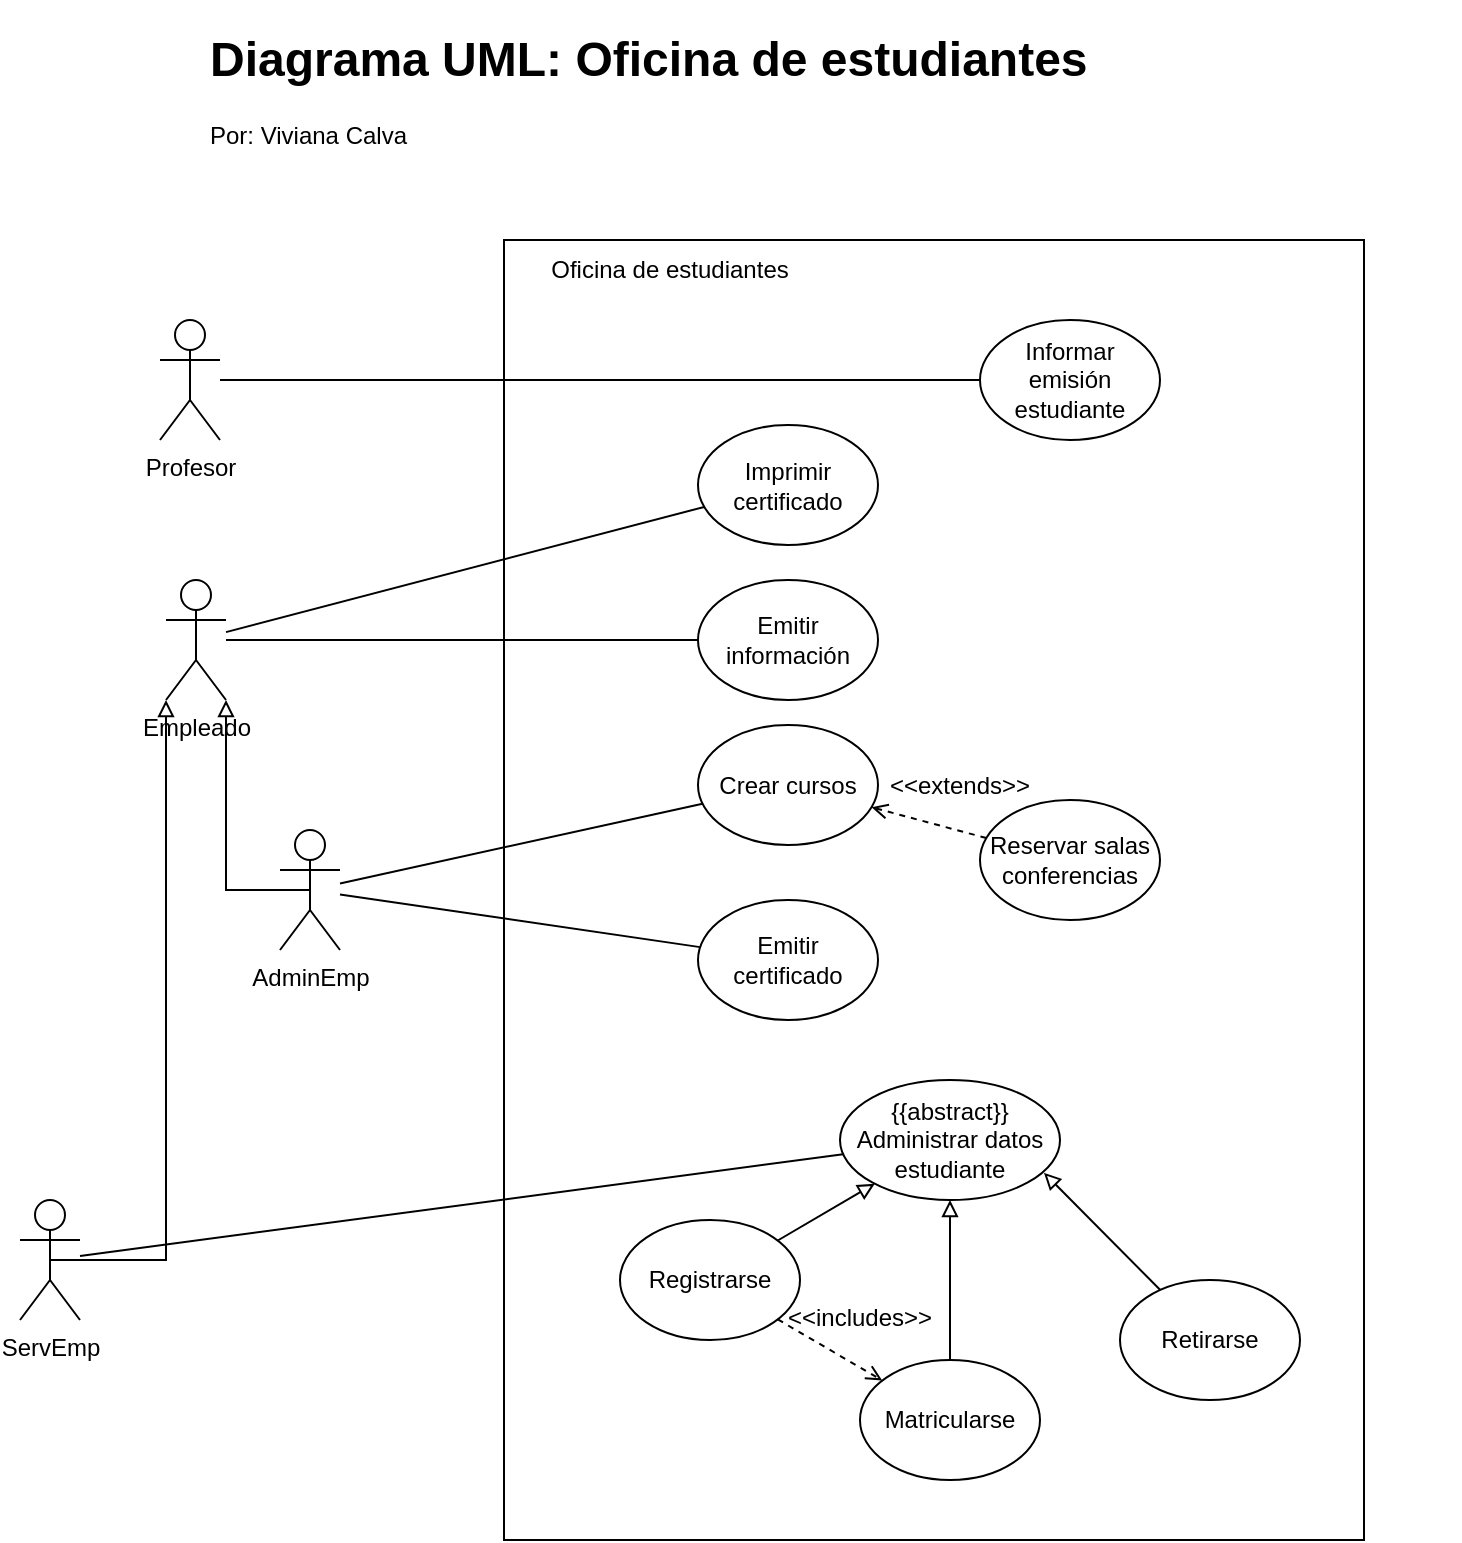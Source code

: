 <mxfile version="20.5.3" type="github">
  <diagram id="TGH8nGTyvCqS8QeC0N7F" name="Página-1">
    <mxGraphModel dx="998" dy="1709" grid="1" gridSize="10" guides="1" tooltips="1" connect="1" arrows="1" fold="1" page="1" pageScale="1" pageWidth="827" pageHeight="1169" math="0" shadow="0">
      <root>
        <mxCell id="0" />
        <mxCell id="1" parent="0" />
        <mxCell id="MBxXQG8jdwiRi0CBgiDr-50" value="" style="rounded=0;whiteSpace=wrap;html=1;" vertex="1" parent="1">
          <mxGeometry x="272" y="30" width="430" height="650" as="geometry" />
        </mxCell>
        <mxCell id="MBxXQG8jdwiRi0CBgiDr-5" value="Profesor" style="shape=umlActor;verticalLabelPosition=bottom;verticalAlign=top;html=1;outlineConnect=0;" vertex="1" parent="1">
          <mxGeometry x="100" y="70" width="30" height="60" as="geometry" />
        </mxCell>
        <mxCell id="MBxXQG8jdwiRi0CBgiDr-6" value="Empleado" style="shape=umlActor;verticalLabelPosition=bottom;verticalAlign=top;html=1;outlineConnect=0;" vertex="1" parent="1">
          <mxGeometry x="103" y="200" width="30" height="60" as="geometry" />
        </mxCell>
        <mxCell id="MBxXQG8jdwiRi0CBgiDr-12" style="edgeStyle=orthogonalEdgeStyle;rounded=0;orthogonalLoop=1;jettySize=auto;html=1;exitX=0.5;exitY=0.5;exitDx=0;exitDy=0;exitPerimeter=0;entryX=1;entryY=1;entryDx=0;entryDy=0;entryPerimeter=0;endArrow=block;endFill=0;" edge="1" parent="1" source="MBxXQG8jdwiRi0CBgiDr-8" target="MBxXQG8jdwiRi0CBgiDr-6">
          <mxGeometry relative="1" as="geometry" />
        </mxCell>
        <mxCell id="MBxXQG8jdwiRi0CBgiDr-8" value="AdminEmp&lt;span style=&quot;color: rgba(0, 0, 0, 0); font-family: monospace; font-size: 0px; text-align: start;&quot;&gt;%3CmxGraphModel%3E%3Croot%3E%3CmxCell%20id%3D%220%22%2F%3E%3CmxCell%20id%3D%221%22%20parent%3D%220%22%2F%3E%3CmxCell%20id%3D%222%22%20value%3D%22Empleado%22%20style%3D%22shape%3DumlActor%3BverticalLabelPosition%3Dbottom%3BverticalAlign%3Dtop%3Bhtml%3D1%3BoutlineConnect%3D0%3B%22%20vertex%3D%221%22%20parent%3D%221%22%3E%3CmxGeometry%20x%3D%22330%22%20y%3D%22420%22%20width%3D%2230%22%20height%3D%2260%22%20as%3D%22geometry%22%2F%3E%3C%2FmxCell%3E%3C%2Froot%3E%3C%2FmxGraphModel%3E&lt;/span&gt;" style="shape=umlActor;verticalLabelPosition=bottom;verticalAlign=top;html=1;outlineConnect=0;" vertex="1" parent="1">
          <mxGeometry x="160" y="325" width="30" height="60" as="geometry" />
        </mxCell>
        <mxCell id="MBxXQG8jdwiRi0CBgiDr-13" style="edgeStyle=orthogonalEdgeStyle;rounded=0;orthogonalLoop=1;jettySize=auto;html=1;exitX=0.5;exitY=0.5;exitDx=0;exitDy=0;exitPerimeter=0;entryX=0;entryY=1;entryDx=0;entryDy=0;entryPerimeter=0;endArrow=block;endFill=0;" edge="1" parent="1" source="MBxXQG8jdwiRi0CBgiDr-9" target="MBxXQG8jdwiRi0CBgiDr-6">
          <mxGeometry relative="1" as="geometry" />
        </mxCell>
        <mxCell id="MBxXQG8jdwiRi0CBgiDr-9" value="ServEmp&lt;span style=&quot;color: rgba(0, 0, 0, 0); font-family: monospace; font-size: 0px; text-align: start;&quot;&gt;%3CmxGraphModel%3E%3Croot%3E%3CmxCell%20id%3D%220%22%2F%3E%3CmxCell%20id%3D%221%22%20parent%3D%220%22%2F%3E%3CmxCell%20id%3D%222%22%20value%3D%22Empleado%22%20style%3D%22shape%3DumlActor%3BverticalLabelPosition%3Dbottom%3BverticalAlign%3Dtop%3Bhtml%3D1%3BoutlineConnect%3D0%3B%22%20vertex%3D%221%22%20parent%3D%221%22%3E%3CmxGeometry%20x%3D%22330%22%20y%3D%22420%22%20width%3D%2230%22%20height%3D%2260%22%20as%3D%22geometry%22%2F%3E%3C%2FmxCell%3E%3C%2Froot%3E%3C%2FmxGraphModel%3E&lt;/span&gt;" style="shape=umlActor;verticalLabelPosition=bottom;verticalAlign=top;html=1;outlineConnect=0;" vertex="1" parent="1">
          <mxGeometry x="30" y="510" width="30" height="60" as="geometry" />
        </mxCell>
        <mxCell id="MBxXQG8jdwiRi0CBgiDr-14" value="Registrarse" style="ellipse;whiteSpace=wrap;html=1;" vertex="1" parent="1">
          <mxGeometry x="330" y="520" width="90" height="60" as="geometry" />
        </mxCell>
        <mxCell id="MBxXQG8jdwiRi0CBgiDr-15" value="Matricularse" style="ellipse;whiteSpace=wrap;html=1;" vertex="1" parent="1">
          <mxGeometry x="450" y="590" width="90" height="60" as="geometry" />
        </mxCell>
        <mxCell id="MBxXQG8jdwiRi0CBgiDr-16" value="Retirarse" style="ellipse;whiteSpace=wrap;html=1;" vertex="1" parent="1">
          <mxGeometry x="580" y="550" width="90" height="60" as="geometry" />
        </mxCell>
        <mxCell id="MBxXQG8jdwiRi0CBgiDr-17" value="{{abstract}}&lt;br&gt;Administrar datos estudiante" style="ellipse;whiteSpace=wrap;html=1;" vertex="1" parent="1">
          <mxGeometry x="440" y="450" width="110" height="60" as="geometry" />
        </mxCell>
        <mxCell id="MBxXQG8jdwiRi0CBgiDr-19" value="Imprimir certificado" style="ellipse;whiteSpace=wrap;html=1;" vertex="1" parent="1">
          <mxGeometry x="369" y="122.5" width="90" height="60" as="geometry" />
        </mxCell>
        <mxCell id="MBxXQG8jdwiRi0CBgiDr-20" value="Emitir información" style="ellipse;whiteSpace=wrap;html=1;" vertex="1" parent="1">
          <mxGeometry x="369" y="200" width="90" height="60" as="geometry" />
        </mxCell>
        <mxCell id="MBxXQG8jdwiRi0CBgiDr-21" value="Crear cursos" style="ellipse;whiteSpace=wrap;html=1;" vertex="1" parent="1">
          <mxGeometry x="369" y="272.5" width="90" height="60" as="geometry" />
        </mxCell>
        <mxCell id="MBxXQG8jdwiRi0CBgiDr-22" value="Informar emisión estudiante" style="ellipse;whiteSpace=wrap;html=1;" vertex="1" parent="1">
          <mxGeometry x="510" y="70" width="90" height="60" as="geometry" />
        </mxCell>
        <mxCell id="MBxXQG8jdwiRi0CBgiDr-25" value="" style="endArrow=none;html=1;rounded=0;" edge="1" parent="1" source="MBxXQG8jdwiRi0CBgiDr-9" target="MBxXQG8jdwiRi0CBgiDr-17">
          <mxGeometry width="50" height="50" relative="1" as="geometry">
            <mxPoint x="390" y="430" as="sourcePoint" />
            <mxPoint x="440" y="380" as="targetPoint" />
          </mxGeometry>
        </mxCell>
        <mxCell id="MBxXQG8jdwiRi0CBgiDr-28" value="" style="endArrow=none;html=1;rounded=0;startArrow=block;startFill=0;" edge="1" parent="1" source="MBxXQG8jdwiRi0CBgiDr-17" target="MBxXQG8jdwiRi0CBgiDr-14">
          <mxGeometry width="50" height="50" relative="1" as="geometry">
            <mxPoint x="430" y="860" as="sourcePoint" />
            <mxPoint x="480" y="810" as="targetPoint" />
          </mxGeometry>
        </mxCell>
        <mxCell id="MBxXQG8jdwiRi0CBgiDr-29" value="" style="endArrow=none;html=1;rounded=0;startArrow=block;startFill=0;" edge="1" parent="1" source="MBxXQG8jdwiRi0CBgiDr-17" target="MBxXQG8jdwiRi0CBgiDr-15">
          <mxGeometry width="50" height="50" relative="1" as="geometry">
            <mxPoint x="810" y="723.382" as="sourcePoint" />
            <mxPoint x="522.527" y="596.556" as="targetPoint" />
          </mxGeometry>
        </mxCell>
        <mxCell id="MBxXQG8jdwiRi0CBgiDr-30" value="" style="endArrow=none;html=1;rounded=0;exitX=0.927;exitY=0.773;exitDx=0;exitDy=0;exitPerimeter=0;startArrow=block;startFill=0;" edge="1" parent="1" source="MBxXQG8jdwiRi0CBgiDr-17" target="MBxXQG8jdwiRi0CBgiDr-16">
          <mxGeometry width="50" height="50" relative="1" as="geometry">
            <mxPoint x="810" y="726.719" as="sourcePoint" />
            <mxPoint x="620.48" y="540.754" as="targetPoint" />
          </mxGeometry>
        </mxCell>
        <mxCell id="MBxXQG8jdwiRi0CBgiDr-31" value="" style="endArrow=none;html=1;rounded=0;" edge="1" parent="1" source="MBxXQG8jdwiRi0CBgiDr-6" target="MBxXQG8jdwiRi0CBgiDr-20">
          <mxGeometry width="50" height="50" relative="1" as="geometry">
            <mxPoint x="210" y="231.772" as="sourcePoint" />
            <mxPoint x="443.572" y="298.286" as="targetPoint" />
          </mxGeometry>
        </mxCell>
        <mxCell id="MBxXQG8jdwiRi0CBgiDr-34" value="" style="endArrow=open;html=1;rounded=0;dashed=1;endFill=0;" edge="1" parent="1" source="MBxXQG8jdwiRi0CBgiDr-14" target="MBxXQG8jdwiRi0CBgiDr-15">
          <mxGeometry width="50" height="50" relative="1" as="geometry">
            <mxPoint x="450" y="490" as="sourcePoint" />
            <mxPoint x="500" y="440" as="targetPoint" />
          </mxGeometry>
        </mxCell>
        <mxCell id="MBxXQG8jdwiRi0CBgiDr-39" value="&amp;lt;&amp;lt;includes&amp;gt;&amp;gt;" style="text;html=1;strokeColor=none;fillColor=none;align=center;verticalAlign=middle;whiteSpace=wrap;rounded=0;" vertex="1" parent="1">
          <mxGeometry x="420" y="554" width="60" height="30" as="geometry" />
        </mxCell>
        <mxCell id="MBxXQG8jdwiRi0CBgiDr-42" value="Emitir certificado" style="ellipse;whiteSpace=wrap;html=1;" vertex="1" parent="1">
          <mxGeometry x="369" y="360" width="90" height="60" as="geometry" />
        </mxCell>
        <mxCell id="MBxXQG8jdwiRi0CBgiDr-43" value="" style="endArrow=none;html=1;rounded=0;" edge="1" parent="1" source="MBxXQG8jdwiRi0CBgiDr-8" target="MBxXQG8jdwiRi0CBgiDr-21">
          <mxGeometry width="50" height="50" relative="1" as="geometry">
            <mxPoint x="210" y="227.5" as="sourcePoint" />
            <mxPoint x="390" y="227.5" as="targetPoint" />
          </mxGeometry>
        </mxCell>
        <mxCell id="MBxXQG8jdwiRi0CBgiDr-44" value="" style="endArrow=none;html=1;rounded=0;" edge="1" parent="1" source="MBxXQG8jdwiRi0CBgiDr-8" target="MBxXQG8jdwiRi0CBgiDr-42">
          <mxGeometry width="50" height="50" relative="1" as="geometry">
            <mxPoint x="264" y="358.214" as="sourcePoint" />
            <mxPoint x="382.638" y="324.318" as="targetPoint" />
          </mxGeometry>
        </mxCell>
        <mxCell id="MBxXQG8jdwiRi0CBgiDr-45" value="" style="endArrow=none;html=1;rounded=0;" edge="1" parent="1" source="MBxXQG8jdwiRi0CBgiDr-6" target="MBxXQG8jdwiRi0CBgiDr-19">
          <mxGeometry width="50" height="50" relative="1" as="geometry">
            <mxPoint x="160" y="240" as="sourcePoint" />
            <mxPoint x="400" y="227.5" as="targetPoint" />
          </mxGeometry>
        </mxCell>
        <mxCell id="MBxXQG8jdwiRi0CBgiDr-46" value="Reservar salas conferencias" style="ellipse;whiteSpace=wrap;html=1;" vertex="1" parent="1">
          <mxGeometry x="510" y="310" width="90" height="60" as="geometry" />
        </mxCell>
        <mxCell id="MBxXQG8jdwiRi0CBgiDr-47" value="" style="endArrow=open;html=1;rounded=0;dashed=1;endFill=0;" edge="1" parent="1" source="MBxXQG8jdwiRi0CBgiDr-46" target="MBxXQG8jdwiRi0CBgiDr-21">
          <mxGeometry width="50" height="50" relative="1" as="geometry">
            <mxPoint x="358.915" y="629.718" as="sourcePoint" />
            <mxPoint x="411.134" y="660.245" as="targetPoint" />
          </mxGeometry>
        </mxCell>
        <mxCell id="MBxXQG8jdwiRi0CBgiDr-48" value="&amp;lt;&amp;lt;extends&amp;gt;&amp;gt;" style="text;html=1;strokeColor=none;fillColor=none;align=center;verticalAlign=middle;whiteSpace=wrap;rounded=0;" vertex="1" parent="1">
          <mxGeometry x="470" y="287.5" width="60" height="30" as="geometry" />
        </mxCell>
        <mxCell id="MBxXQG8jdwiRi0CBgiDr-49" value="" style="endArrow=none;html=1;rounded=0;" edge="1" parent="1" source="MBxXQG8jdwiRi0CBgiDr-5" target="MBxXQG8jdwiRi0CBgiDr-22">
          <mxGeometry width="50" height="50" relative="1" as="geometry">
            <mxPoint x="140" y="223.608" as="sourcePoint" />
            <mxPoint x="382.023" y="160.81" as="targetPoint" />
          </mxGeometry>
        </mxCell>
        <mxCell id="MBxXQG8jdwiRi0CBgiDr-51" value="Oficina de estudiantes" style="text;html=1;strokeColor=none;fillColor=none;align=center;verticalAlign=middle;whiteSpace=wrap;rounded=0;" vertex="1" parent="1">
          <mxGeometry x="270" y="30" width="170" height="30" as="geometry" />
        </mxCell>
        <mxCell id="MBxXQG8jdwiRi0CBgiDr-52" value="&lt;h1&gt;Diagrama UML: Oficina de estudiantes&lt;/h1&gt;&lt;p&gt;Por: Viviana Calva&lt;/p&gt;" style="text;html=1;strokeColor=none;fillColor=none;spacing=5;spacingTop=-20;whiteSpace=wrap;overflow=hidden;rounded=0;" vertex="1" parent="1">
          <mxGeometry x="120" y="-80" width="630" height="80" as="geometry" />
        </mxCell>
      </root>
    </mxGraphModel>
  </diagram>
</mxfile>

